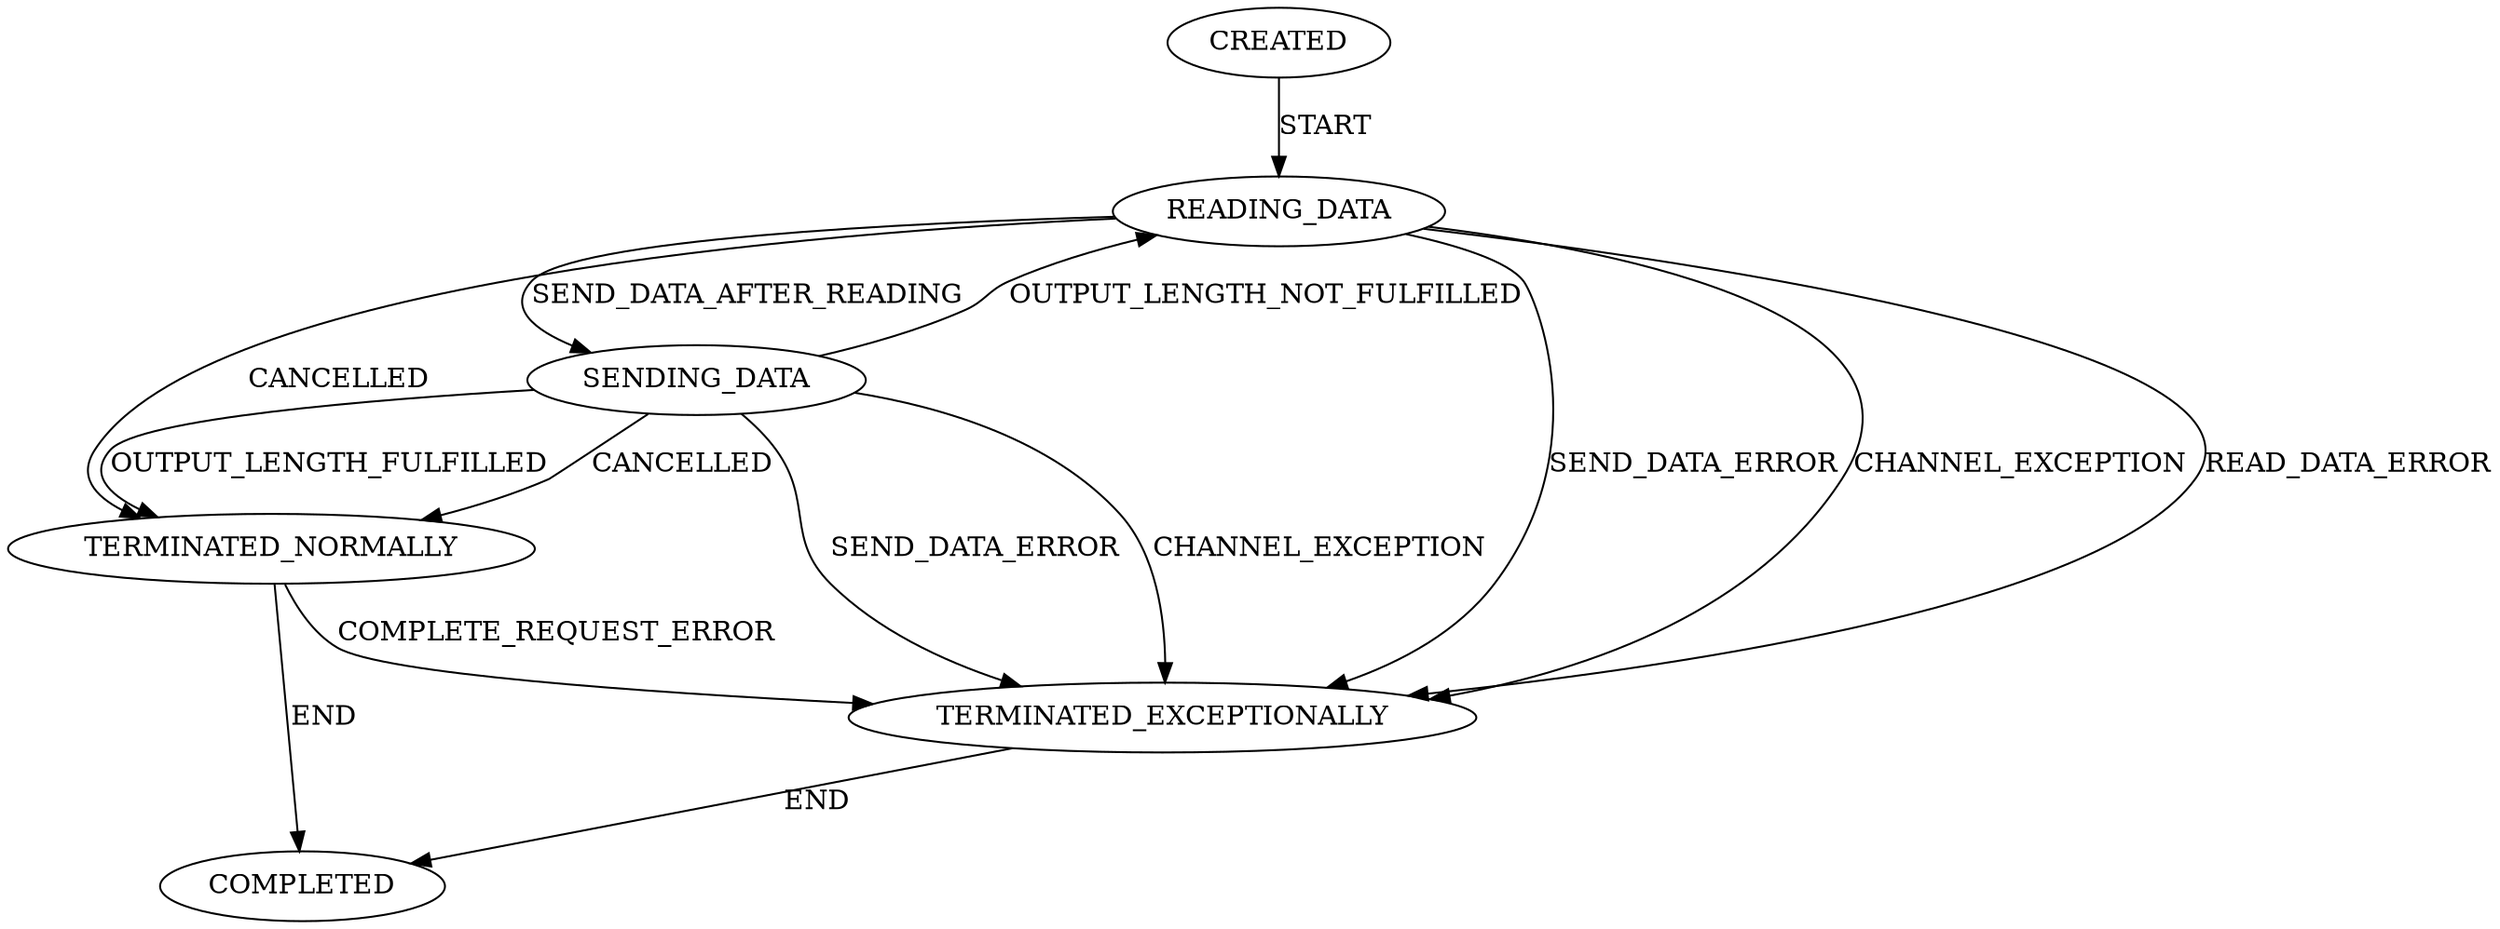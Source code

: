digraph G {
	CREATED -> READING_DATA [label = "START" ];
	TERMINATED_NORMALLY -> COMPLETED [label = "END" ];
	TERMINATED_NORMALLY -> TERMINATED_EXCEPTIONALLY [label = "COMPLETE_REQUEST_ERROR" ];
	READING_DATA -> SENDING_DATA [label = "SEND_DATA_AFTER_READING" ];
	READING_DATA -> TERMINATED_EXCEPTIONALLY [label = "SEND_DATA_ERROR" ];
	READING_DATA -> TERMINATED_EXCEPTIONALLY [label = "CHANNEL_EXCEPTION" ];
	READING_DATA -> TERMINATED_NORMALLY [label = "CANCELLED" ];
	READING_DATA -> TERMINATED_EXCEPTIONALLY [label = "READ_DATA_ERROR" ];
	TERMINATED_EXCEPTIONALLY -> COMPLETED [label = "END" ];
	SENDING_DATA -> TERMINATED_EXCEPTIONALLY [label = "SEND_DATA_ERROR" ];
	SENDING_DATA -> TERMINATED_EXCEPTIONALLY [label = "CHANNEL_EXCEPTION" ];
	SENDING_DATA -> TERMINATED_NORMALLY [label = "OUTPUT_LENGTH_FULFILLED" ];
	SENDING_DATA -> TERMINATED_NORMALLY [label = "CANCELLED" ];
	SENDING_DATA -> READING_DATA [label = "OUTPUT_LENGTH_NOT_FULFILLED" ];
}